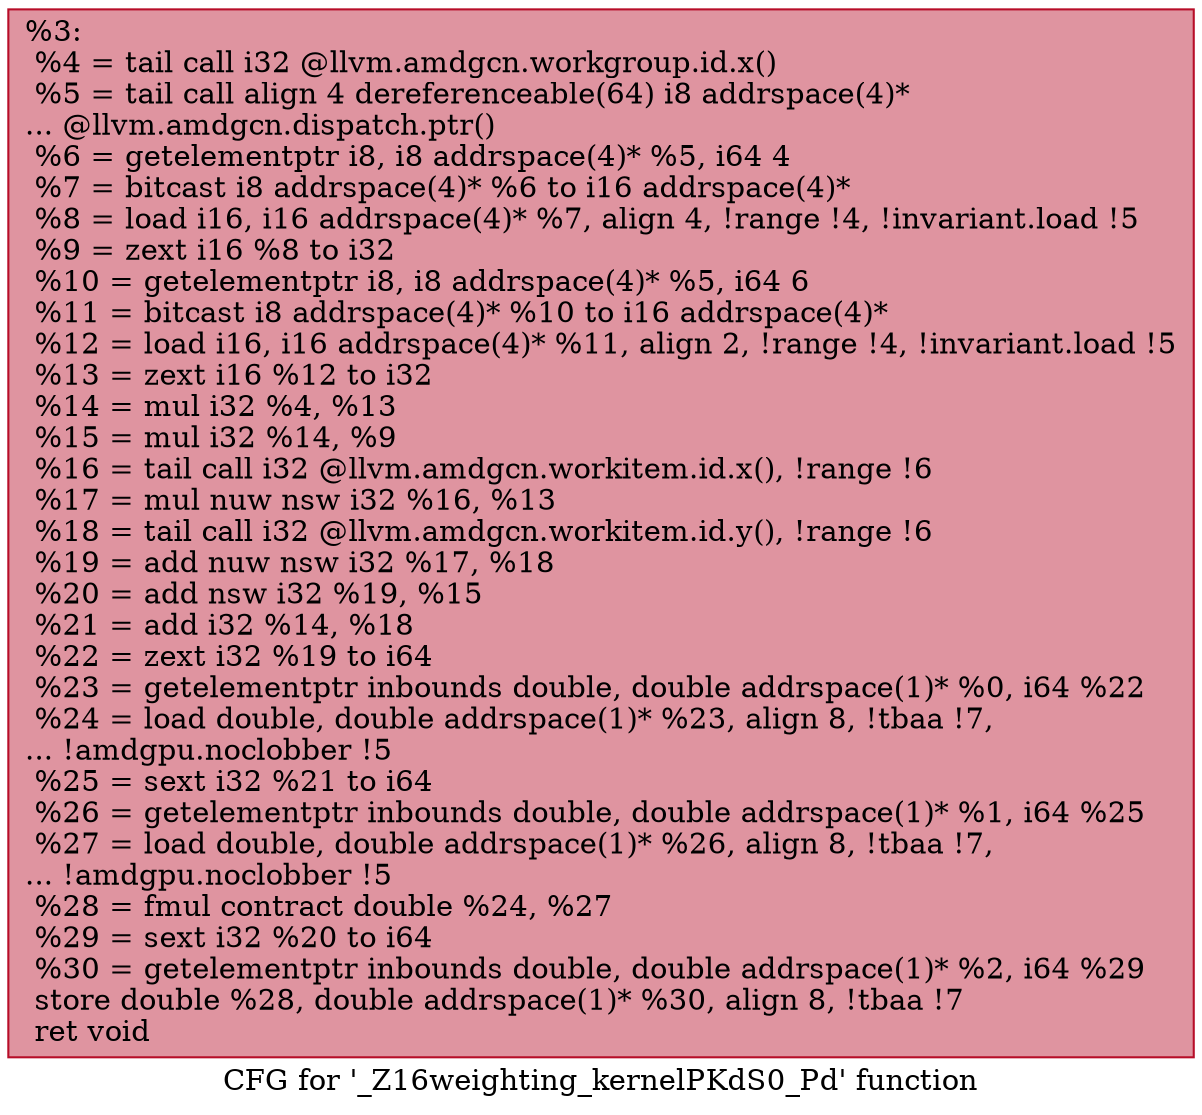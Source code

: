 digraph "CFG for '_Z16weighting_kernelPKdS0_Pd' function" {
	label="CFG for '_Z16weighting_kernelPKdS0_Pd' function";

	Node0x5fcc270 [shape=record,color="#b70d28ff", style=filled, fillcolor="#b70d2870",label="{%3:\l  %4 = tail call i32 @llvm.amdgcn.workgroup.id.x()\l  %5 = tail call align 4 dereferenceable(64) i8 addrspace(4)*\l... @llvm.amdgcn.dispatch.ptr()\l  %6 = getelementptr i8, i8 addrspace(4)* %5, i64 4\l  %7 = bitcast i8 addrspace(4)* %6 to i16 addrspace(4)*\l  %8 = load i16, i16 addrspace(4)* %7, align 4, !range !4, !invariant.load !5\l  %9 = zext i16 %8 to i32\l  %10 = getelementptr i8, i8 addrspace(4)* %5, i64 6\l  %11 = bitcast i8 addrspace(4)* %10 to i16 addrspace(4)*\l  %12 = load i16, i16 addrspace(4)* %11, align 2, !range !4, !invariant.load !5\l  %13 = zext i16 %12 to i32\l  %14 = mul i32 %4, %13\l  %15 = mul i32 %14, %9\l  %16 = tail call i32 @llvm.amdgcn.workitem.id.x(), !range !6\l  %17 = mul nuw nsw i32 %16, %13\l  %18 = tail call i32 @llvm.amdgcn.workitem.id.y(), !range !6\l  %19 = add nuw nsw i32 %17, %18\l  %20 = add nsw i32 %19, %15\l  %21 = add i32 %14, %18\l  %22 = zext i32 %19 to i64\l  %23 = getelementptr inbounds double, double addrspace(1)* %0, i64 %22\l  %24 = load double, double addrspace(1)* %23, align 8, !tbaa !7,\l... !amdgpu.noclobber !5\l  %25 = sext i32 %21 to i64\l  %26 = getelementptr inbounds double, double addrspace(1)* %1, i64 %25\l  %27 = load double, double addrspace(1)* %26, align 8, !tbaa !7,\l... !amdgpu.noclobber !5\l  %28 = fmul contract double %24, %27\l  %29 = sext i32 %20 to i64\l  %30 = getelementptr inbounds double, double addrspace(1)* %2, i64 %29\l  store double %28, double addrspace(1)* %30, align 8, !tbaa !7\l  ret void\l}"];
}
